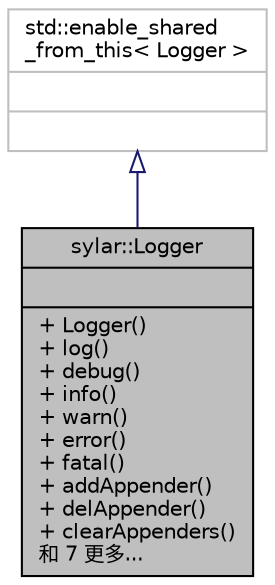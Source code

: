 digraph "sylar::Logger"
{
 // LATEX_PDF_SIZE
  edge [fontname="Helvetica",fontsize="10",labelfontname="Helvetica",labelfontsize="10"];
  node [fontname="Helvetica",fontsize="10",shape=record];
  Node1 [label="{sylar::Logger\n||+ Logger()\l+ log()\l+ debug()\l+ info()\l+ warn()\l+ error()\l+ fatal()\l+ addAppender()\l+ delAppender()\l+ clearAppenders()\l和 7 更多...\l}",height=0.2,width=0.4,color="black", fillcolor="grey75", style="filled", fontcolor="black",tooltip="日志器"];
  Node2 -> Node1 [dir="back",color="midnightblue",fontsize="10",style="solid",arrowtail="onormal",fontname="Helvetica"];
  Node2 [label="{std::enable_shared\l_from_this\< Logger \>\n||}",height=0.2,width=0.4,color="grey75", fillcolor="white", style="filled",tooltip=" "];
}
